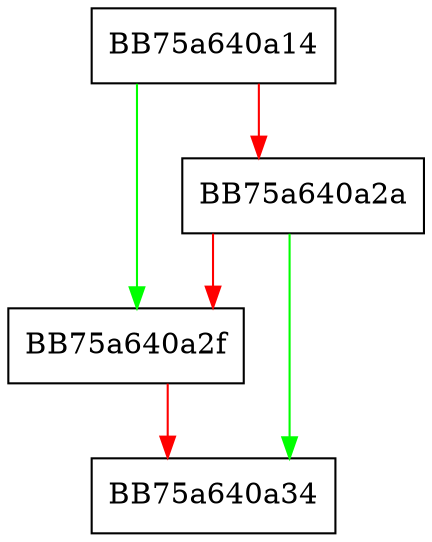 digraph clear {
  node [shape="box"];
  graph [splines=ortho];
  BB75a640a14 -> BB75a640a2f [color="green"];
  BB75a640a14 -> BB75a640a2a [color="red"];
  BB75a640a2a -> BB75a640a34 [color="green"];
  BB75a640a2a -> BB75a640a2f [color="red"];
  BB75a640a2f -> BB75a640a34 [color="red"];
}